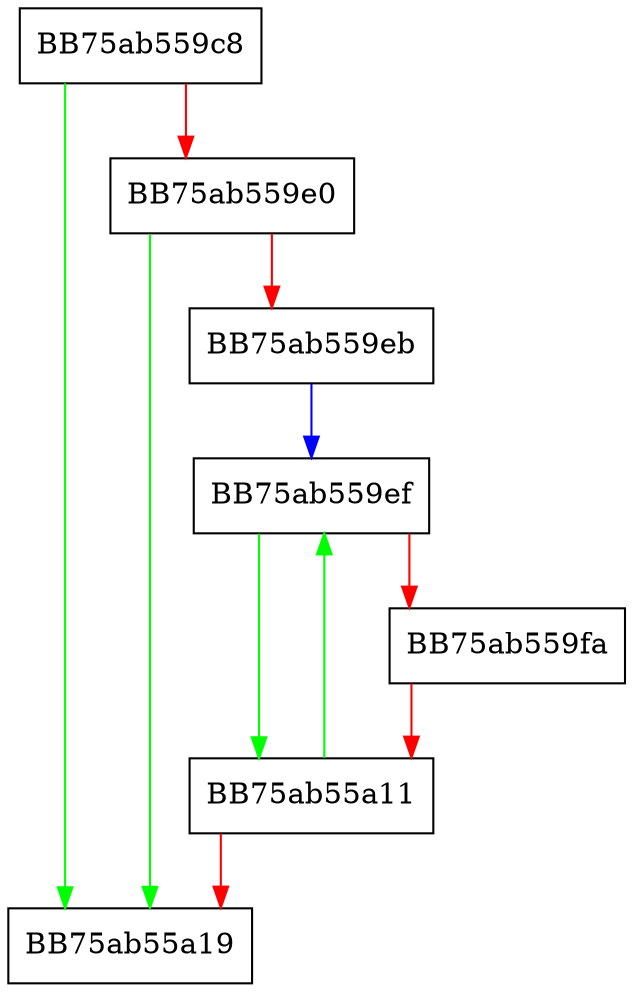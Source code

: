digraph setAllPagerFlags {
  node [shape="box"];
  graph [splines=ortho];
  BB75ab559c8 -> BB75ab55a19 [color="green"];
  BB75ab559c8 -> BB75ab559e0 [color="red"];
  BB75ab559e0 -> BB75ab55a19 [color="green"];
  BB75ab559e0 -> BB75ab559eb [color="red"];
  BB75ab559eb -> BB75ab559ef [color="blue"];
  BB75ab559ef -> BB75ab55a11 [color="green"];
  BB75ab559ef -> BB75ab559fa [color="red"];
  BB75ab559fa -> BB75ab55a11 [color="red"];
  BB75ab55a11 -> BB75ab559ef [color="green"];
  BB75ab55a11 -> BB75ab55a19 [color="red"];
}